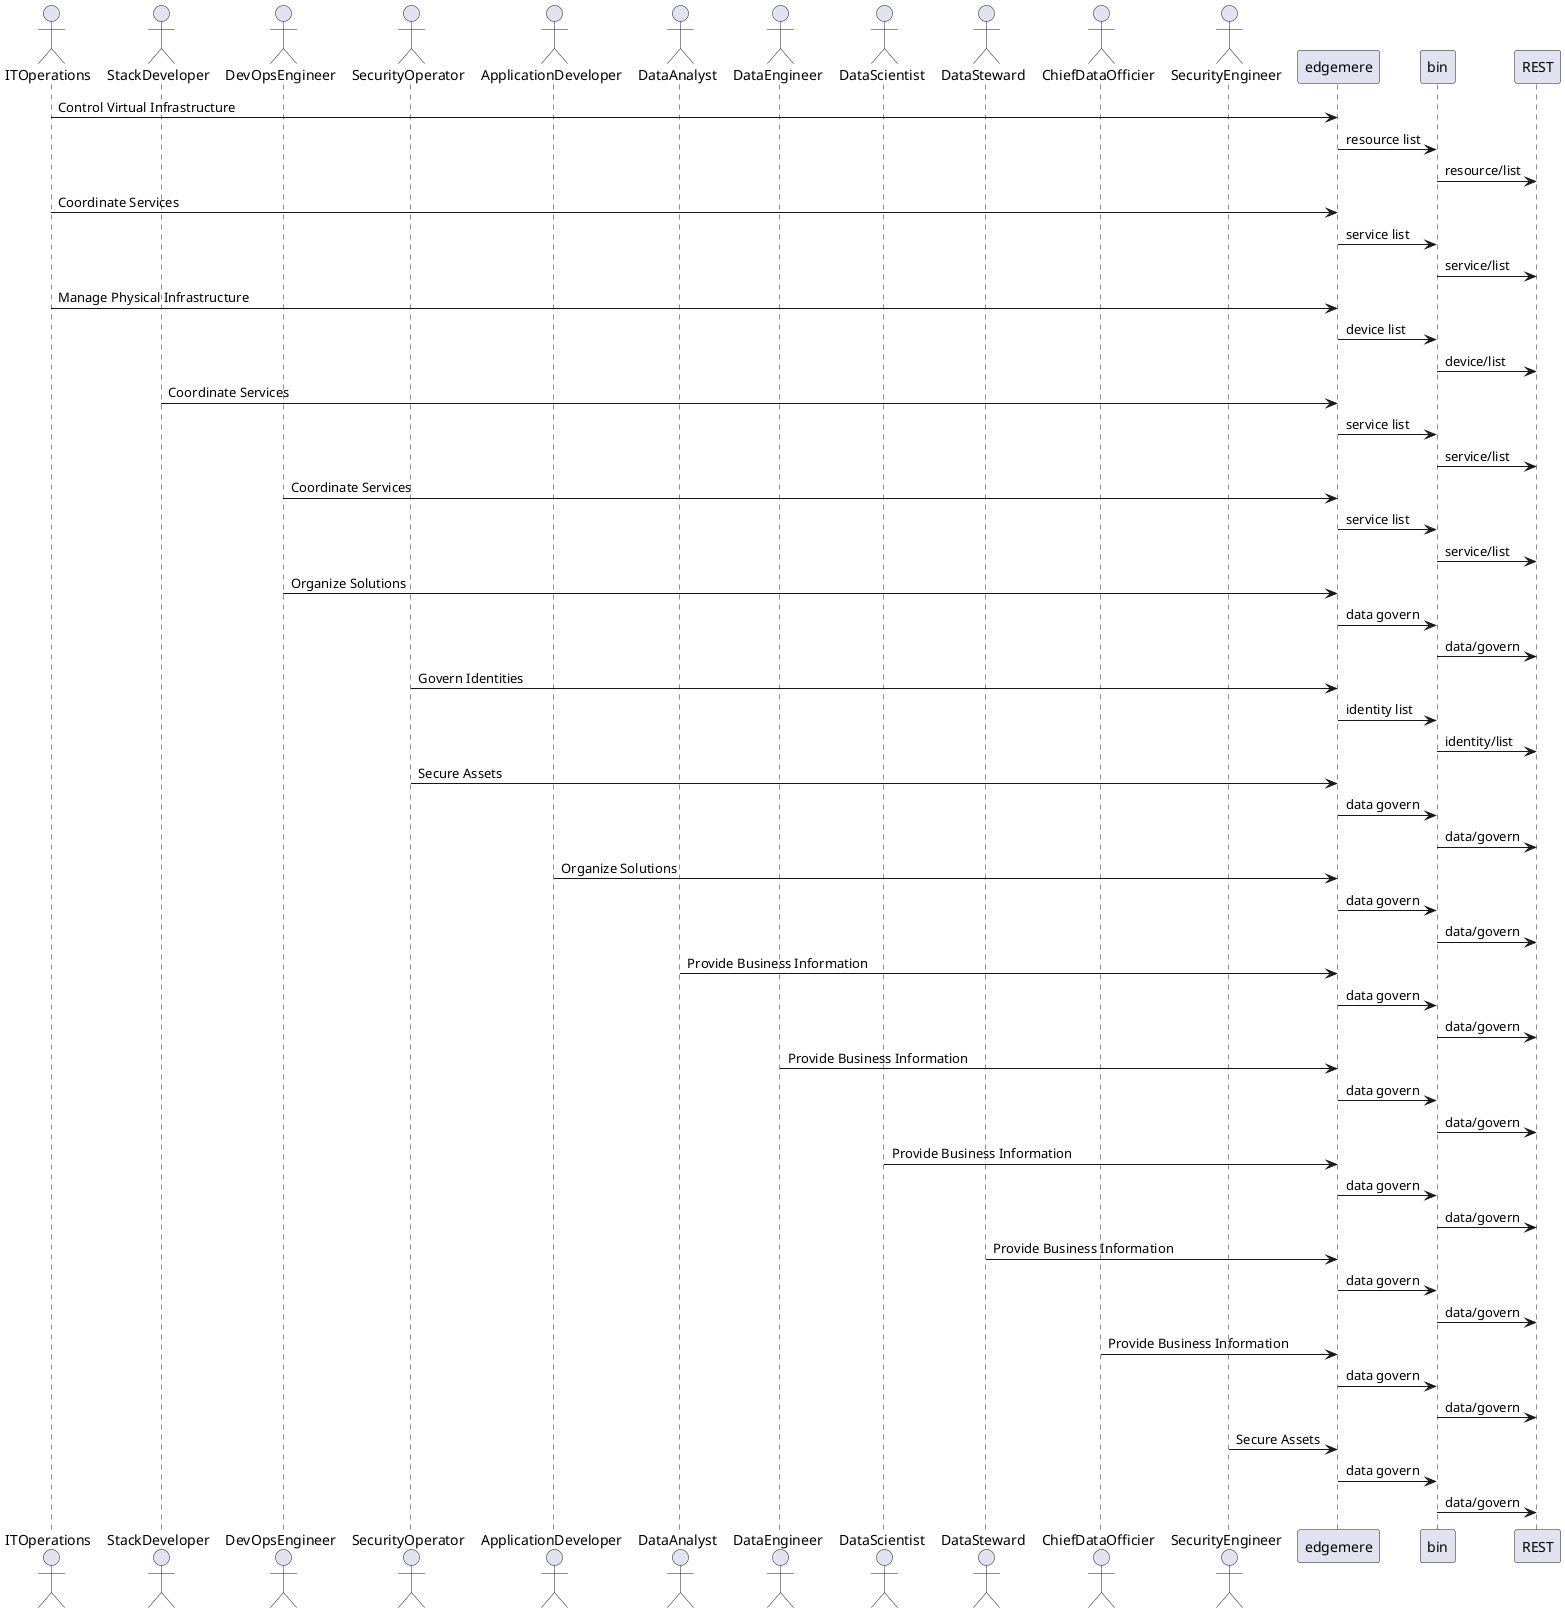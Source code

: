 @startuml


actor "ITOperations" as itops

actor "StackDeveloper" as stackdev

actor "DevOpsEngineer" as devops

actor "SecurityOperator" as securityoperator

actor "ApplicationDeveloper" as applicationdeveloper

actor "DataAnalyst" as analyst

actor "DataEngineer" as dataengineer

actor "DataScientist" as datascientist

actor "DataSteward" as datasteward

actor "ChiefDataOfficier" as chiefdataofficier

actor "SecurityEngineer" as securityengineer




itops -> "edgemere": Control Virtual Infrastructure
"edgemere" -> bin: resource list
bin -> REST: resource/list

itops -> "edgemere": Coordinate Services
"edgemere" -> bin: service list
bin -> REST: service/list

itops -> "edgemere": Manage Physical Infrastructure
"edgemere" -> bin: device list
bin -> REST: device/list

stackdev -> "edgemere": Coordinate Services
"edgemere" -> bin: service list
bin -> REST: service/list

devops -> "edgemere": Coordinate Services
"edgemere" -> bin: service list
bin -> REST: service/list

devops -> "edgemere": Organize Solutions
"edgemere" -> bin: data govern
bin -> REST: data/govern

securityoperator -> "edgemere": Govern Identities
"edgemere" -> bin: identity list
bin -> REST: identity/list

securityoperator -> "edgemere": Secure Assets
"edgemere" -> bin: data govern
bin -> REST: data/govern

applicationdeveloper -> "edgemere": Organize Solutions
"edgemere" -> bin: data govern
bin -> REST: data/govern

analyst -> "edgemere": Provide Business Information
"edgemere" -> bin: data govern
bin -> REST: data/govern

dataengineer -> "edgemere": Provide Business Information
"edgemere" -> bin: data govern
bin -> REST: data/govern

datascientist -> "edgemere": Provide Business Information
"edgemere" -> bin: data govern
bin -> REST: data/govern

datasteward -> "edgemere": Provide Business Information
"edgemere" -> bin: data govern
bin -> REST: data/govern

chiefdataofficier -> "edgemere": Provide Business Information
"edgemere" -> bin: data govern
bin -> REST: data/govern

securityengineer -> "edgemere": Secure Assets
"edgemere" -> bin: data govern
bin -> REST: data/govern



@enduml
